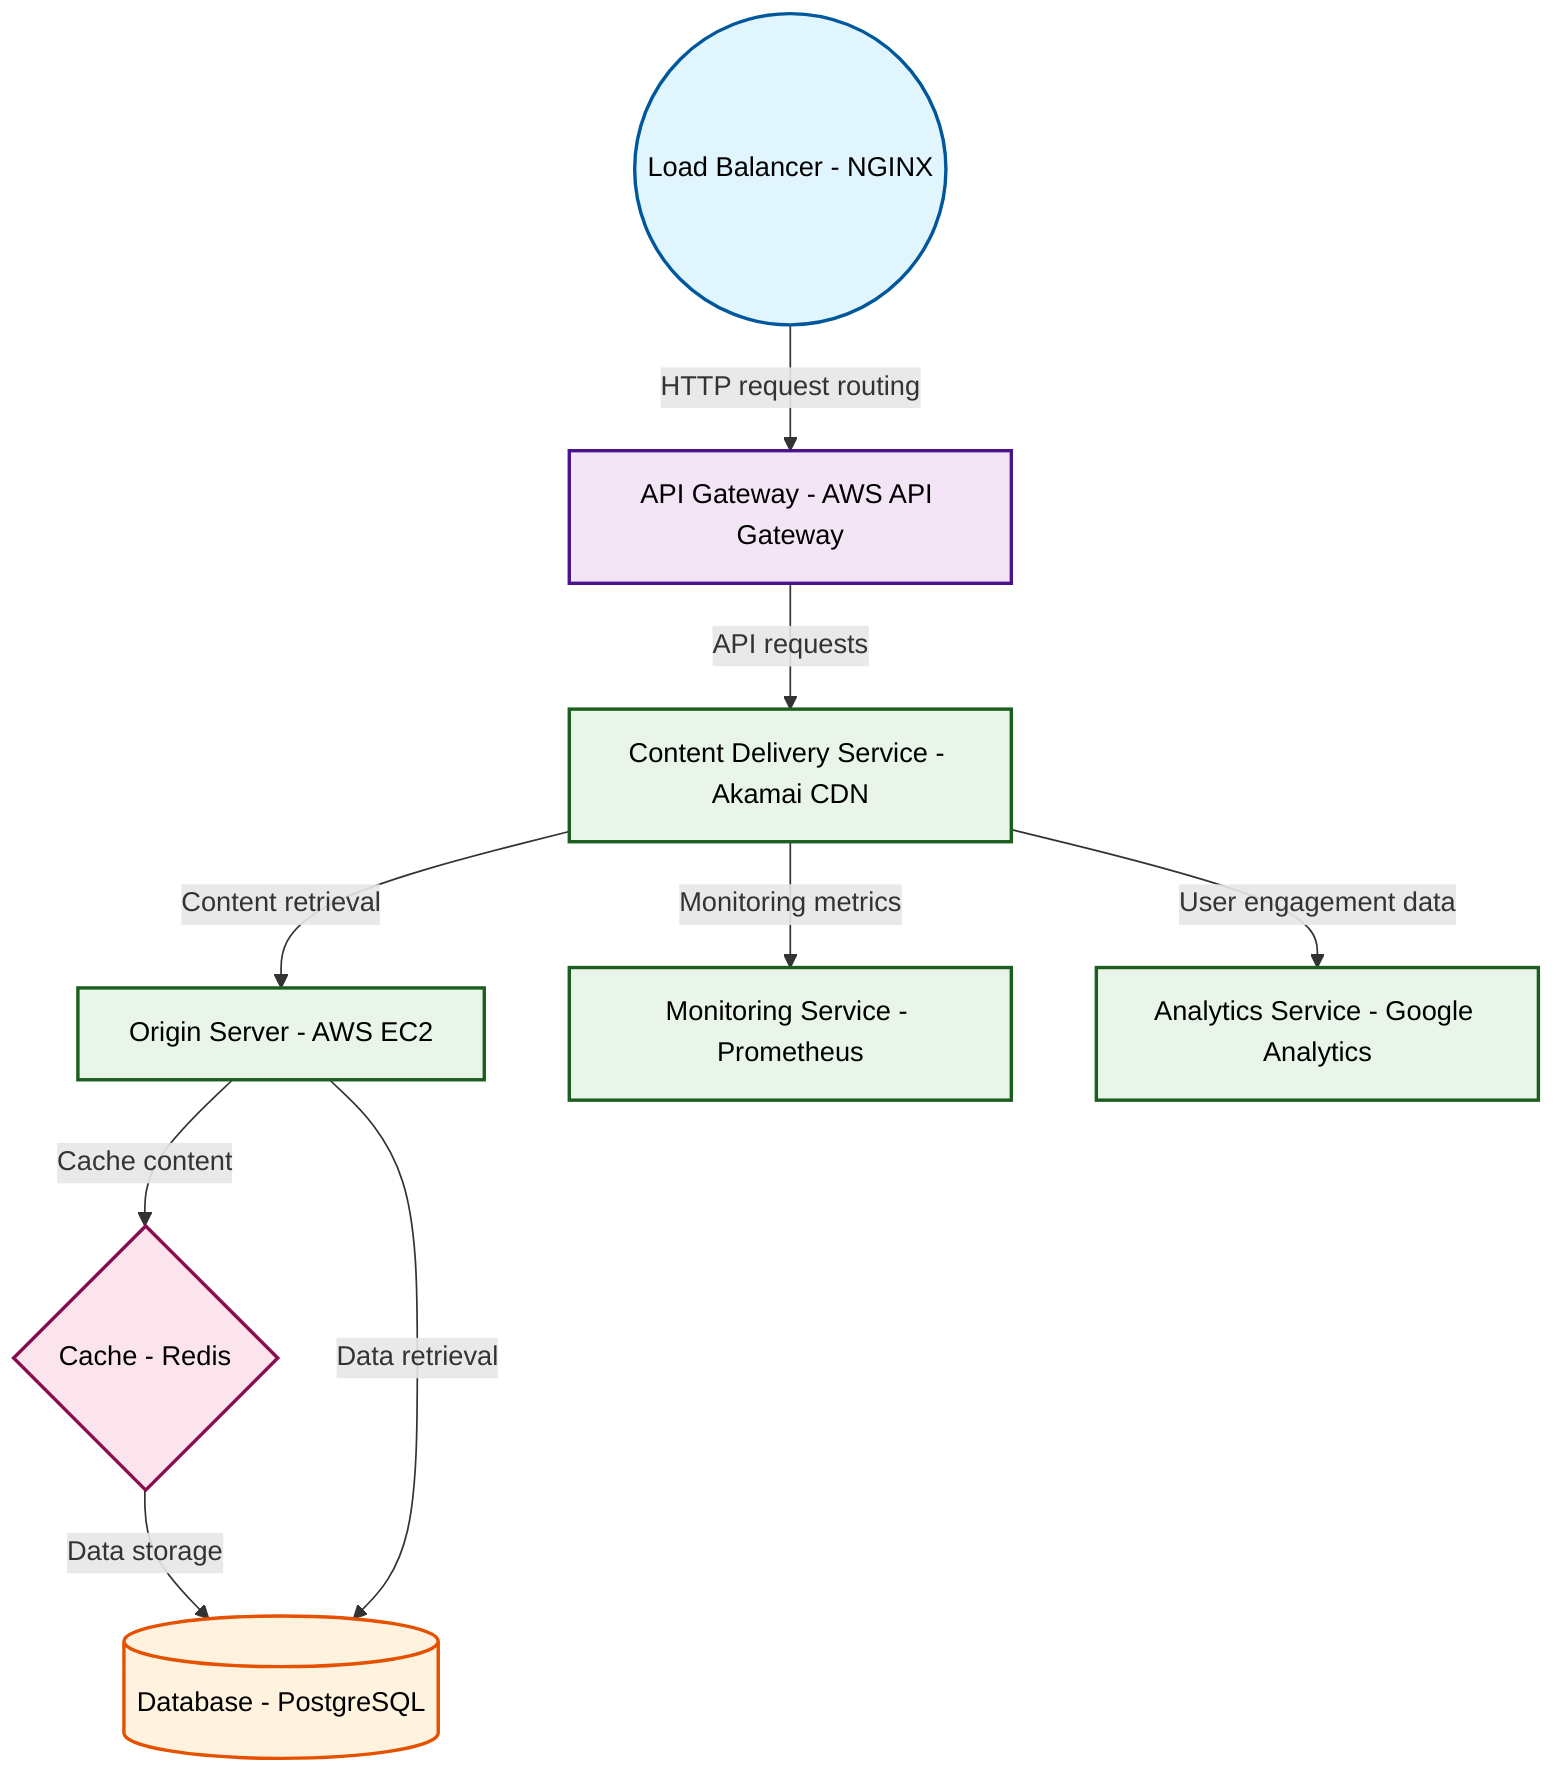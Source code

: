 graph TB

    %% Professional Software Architecture Styling
    classDef userInterface fill:#e1f5fe,stroke:#01579b,stroke-width:2px,color:#000
    classDef apiLayer fill:#f3e5f5,stroke:#4a148c,stroke-width:2px,color:#000
    classDef service fill:#e8f5e8,stroke:#1b5e20,stroke-width:2px,color:#000
    classDef database fill:#fff3e0,stroke:#e65100,stroke-width:2px,color:#000
    classDef cache fill:#fce4ec,stroke:#880e4f,stroke-width:2px,color:#000
    classDef external fill:#f1f8e9,stroke:#33691e,stroke-width:2px,color:#000

    lb1((Load Balancer - NGINX))
    api_gateway[API Gateway - AWS API Gateway]
    cdn_service[Content Delivery Service - Akamai CDN]
    origin_server[Origin Server - AWS EC2]
    cache{Cache - Redis}
    database[(Database - PostgreSQL)]
    monitoring[Monitoring Service - Prometheus]
    analytics[Analytics Service - Google Analytics]

    lb1 -->|HTTP request routing| api_gateway
    api_gateway -->|API requests| cdn_service
    cdn_service -->|Content retrieval| origin_server
    origin_server -->|Cache content| cache
    cache -->|Data storage| database
    origin_server -->|Data retrieval| database
    cdn_service -->|Monitoring metrics| monitoring
    cdn_service -->|User engagement data| analytics

    class lb1 userInterface
    class api_gateway apiLayer
    class cdn_service service
    class origin_server service
    class cache cache
    class database database
    class monitoring service
    class analytics service